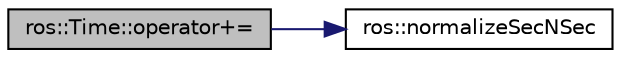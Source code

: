 digraph "ros::Time::operator+="
{
  edge [fontname="Helvetica",fontsize="10",labelfontname="Helvetica",labelfontsize="10"];
  node [fontname="Helvetica",fontsize="10",shape=record];
  rankdir="LR";
  Node1 [label="ros::Time::operator+=",height=0.2,width=0.4,color="black", fillcolor="grey75", style="filled" fontcolor="black"];
  Node1 -> Node2 [color="midnightblue",fontsize="10",style="solid",fontname="Helvetica"];
  Node2 [label="ros::normalizeSecNSec",height=0.2,width=0.4,color="black", fillcolor="white", style="filled",URL="$namespaceros.html#a36a3a005f3a7abb8e94725cc55675be6"];
}
